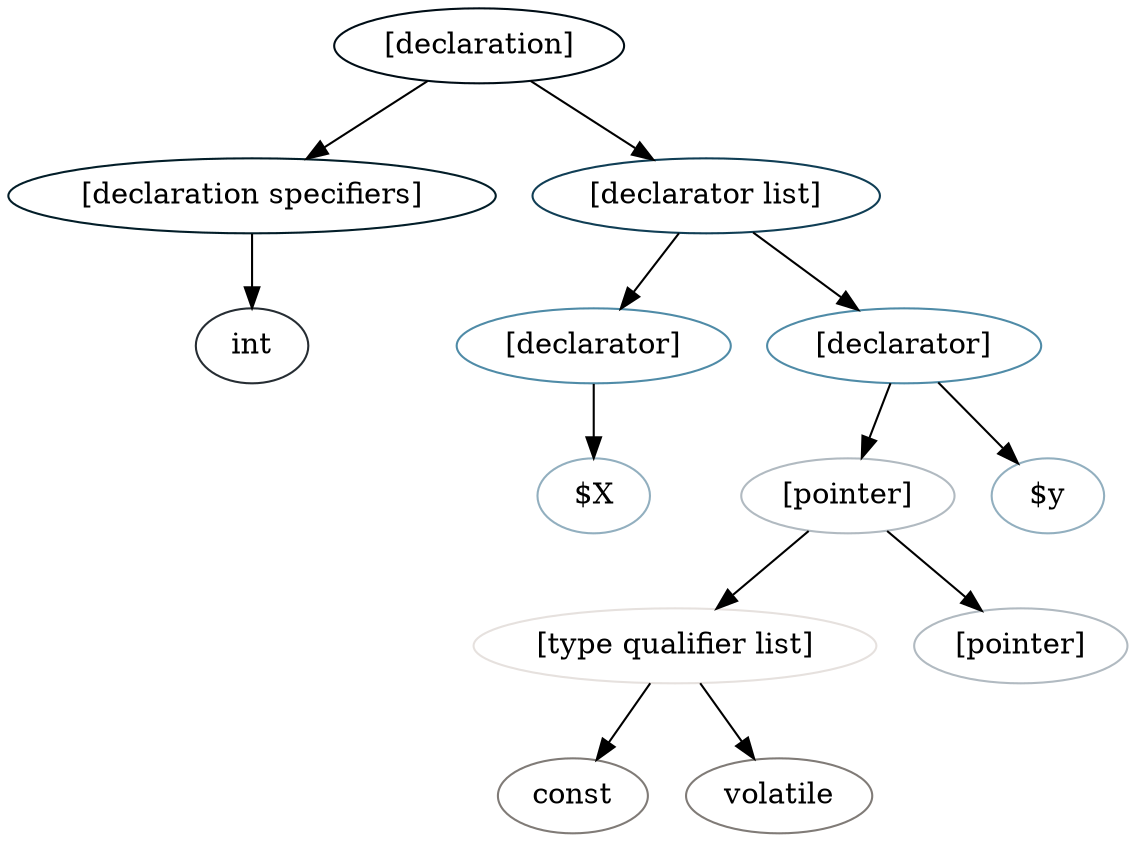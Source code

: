 digraph AST {
	x0x557292a9e800 [label="[declaration]" color="#000d16"];
	x0x557292a9e860 [label="[declaration specifiers]" color="#021d28"];
	x0x557292a9e800 -> x0x557292a9e860;
	x0x557292a9e8c0 [label="int" color="#262d33"];
	x0x557292a9e860 -> x0x557292a9e8c0;
	x0x557292a9e960 [label="[declarator list]" color="#103e55"];
	x0x557292a9e800 -> x0x557292a9e960;
	x0x557292a9e9c0 [label="[declarator]" color="#4f8ba7"];
	x0x557292a9e960 -> x0x557292a9e9c0;
	x0x557292a9eb40 [label="$X" color="#92afbf"];
	x0x557292a9e9c0 -> x0x557292a9eb40;
	x0x557292a9ea80 [label="[declarator]" color="#4f8ba7"];
	x0x557292a9e960 -> x0x557292a9ea80;
	x0x557292a9ea20 [label="[pointer]" color="#b1bac1"];
	x0x557292a9ea80 -> x0x557292a9ea20;
	x0x557292a9eae0 [label="[type qualifier list]" color="#e6e1de"];
	x0x557292a9ea20 -> x0x557292a9eae0;
	x0x557292a9ebe0 [label="const" color="#807b77"];
	x0x557292a9eae0 -> x0x557292a9ebe0;
	x0x557292a9ec60 [label="volatile" color="#807b77"];
	x0x557292a9eae0 -> x0x557292a9ec60;
	x0x557292a9ece0 [label="[pointer]" color="#b1bac1"];
	x0x557292a9ea20 -> x0x557292a9ece0;
	x0x557292a9ed60 [label="$y" color="#92afbf"];
	x0x557292a9ea80 -> x0x557292a9ed60;
}
